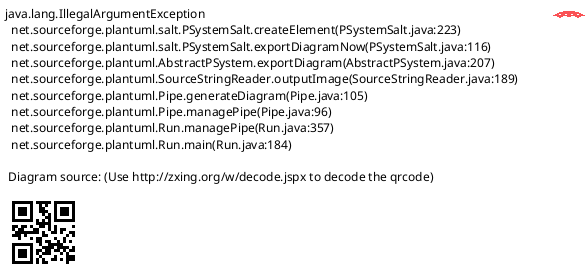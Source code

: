 @startsalt
scale 2
{* _ | [] | X }
{#
   
    {+
        {
            <&heart>
        }|
        {
            <b> CORAZÓN
            <b>Propietaria ó Propietario
            Norma Inés
            <b>Suplente
            Zain Moráles
        }
    } |
    {+
        {
        <&sun>
        }|
        {
            <b> SOL
            <b>Propietaria ó Propietario
            Norma Inés
            <b>Suplente
            Zain Moráles
        }
    }|
    {+
        {
        <&sun>
        }|
        {
            <b> SOL
            <b>Propietaria ó Propietario
            Norma Inés
            <b>Suplente
            Zain Moráles
        }
    }
    {+
        {
            <&heart>
        }|
        {
            <b> CORAZÓN
            <b>Propietaria ó Propietario
            Norma Inés
            <b>Suplente
            Zain Moráles
        }
    } |
    {+
        {
        <&sun>
        }|
        {
            <b> SOL
            <b>Propietaria ó Propietario
            Norma Inés
            <b>Suplente
            Zain Moráles
        }
    }|
    {+
        {
        <&sun>
        }|
        {
            <b> SOL
            <b>Propietaria ó Propietario
            Norma Inés
            <b>Suplente
            Zain Moráles
        }
    }
}
@endsalt